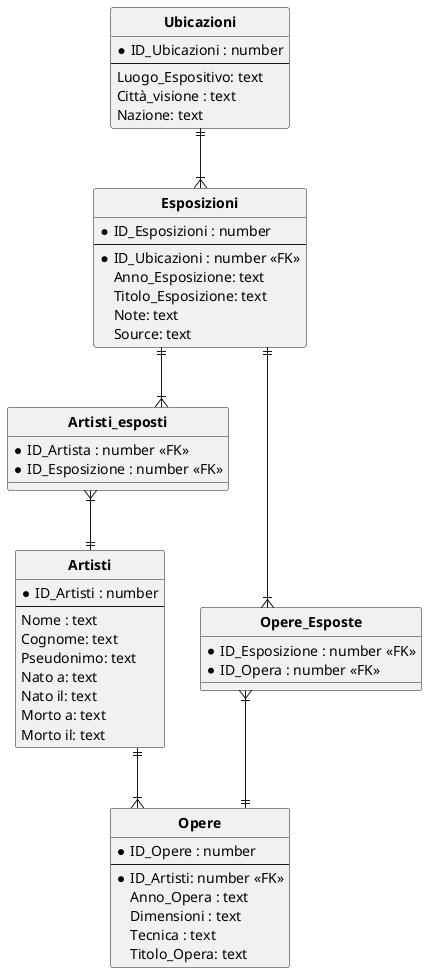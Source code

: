 @startuml

' hide the spot
hide circle

' avoid problems with angled crows feet
skinparam linetype ortho

entity "**Opere**" as opere {
  *ID_Opere : number
  --
  *ID_Artisti: number <<FK>>
  Anno_Opera : text
  Dimensioni : text
  Tecnica : text
  Titolo_Opera: text
}

entity "**Ubicazioni**" as ubicazioni {
  *ID_Ubicazioni : number
  --
  Luogo_Espositivo: text
  Città_visione : text
  Nazione: text
}

entity "**Artisti**" as artisti {
  *ID_Artisti : number
  --
  Nome : text
  Cognome: text
  Pseudonimo: text
  Nato a: text
  Nato il: text
  Morto a: text
  Morto il: text
}

entity "**Esposizioni**" as esposizioni {
  *ID_Esposizioni : number
  --
  *ID_Ubicazioni : number <<FK>>
  Anno_Esposizione: text
  Titolo_Esposizione: text
  Note: text
  Source: text
}

entity "**Artisti_esposti**" as ae {
  *ID_Artista : number <<FK>>
  *ID_Esposizione : number <<FK>>
}

entity "**Opere_Esposte**" as oe {
  *ID_Esposizione : number <<FK>>
  *ID_Opera : number <<FK>>
}

artisti ||--|{ opere
ubicazioni ||--|{ esposizioni

oe }|--|| opere
esposizioni ||--|{ oe

ae }|--|| artisti
esposizioni ||--|{ ae

@enduml